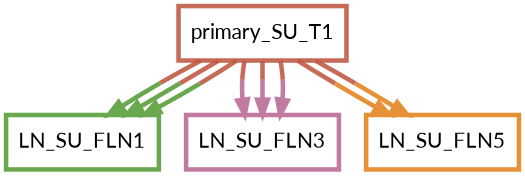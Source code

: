 digraph  {
dpi=600;size=3.5;
LN_SU_FLN1 [color="#6aa84fff", fillcolor=white, fontname=Lato, penwidth="3.0", shape=box];
LN_SU_FLN3 [color="#c27ba0ff", fillcolor=white, fontname=Lato, penwidth="3.0", shape=box];
LN_SU_FLN5 [color="#e69138ff", fillcolor=white, fontname=Lato, penwidth="3.0", shape=box];
primary_SU_T1 [color="#be5742e1", fillcolor=white, fontname=Lato, penwidth="3.0", shape=box];
primary_SU_T1 -> LN_SU_FLN1  [color="#be5742e1;0.5:#6aa84fff", key=0, penwidth=3];
primary_SU_T1 -> LN_SU_FLN1  [color="#be5742e1;0.5:#6aa84fff", key=1, penwidth=3];
primary_SU_T1 -> LN_SU_FLN1  [color="#be5742e1;0.5:#6aa84fff", key=2, penwidth=3];
primary_SU_T1 -> LN_SU_FLN3  [color="#be5742e1;0.5:#c27ba0ff", key=0, penwidth=3];
primary_SU_T1 -> LN_SU_FLN3  [color="#be5742e1;0.5:#c27ba0ff", key=1, penwidth=3];
primary_SU_T1 -> LN_SU_FLN3  [color="#be5742e1;0.5:#c27ba0ff", key=2, penwidth=3];
primary_SU_T1 -> LN_SU_FLN5  [color="#be5742e1;0.5:#e69138ff", key=0, penwidth=3];
primary_SU_T1 -> LN_SU_FLN5  [color="#be5742e1;0.5:#e69138ff", key=1, penwidth=3];
}
